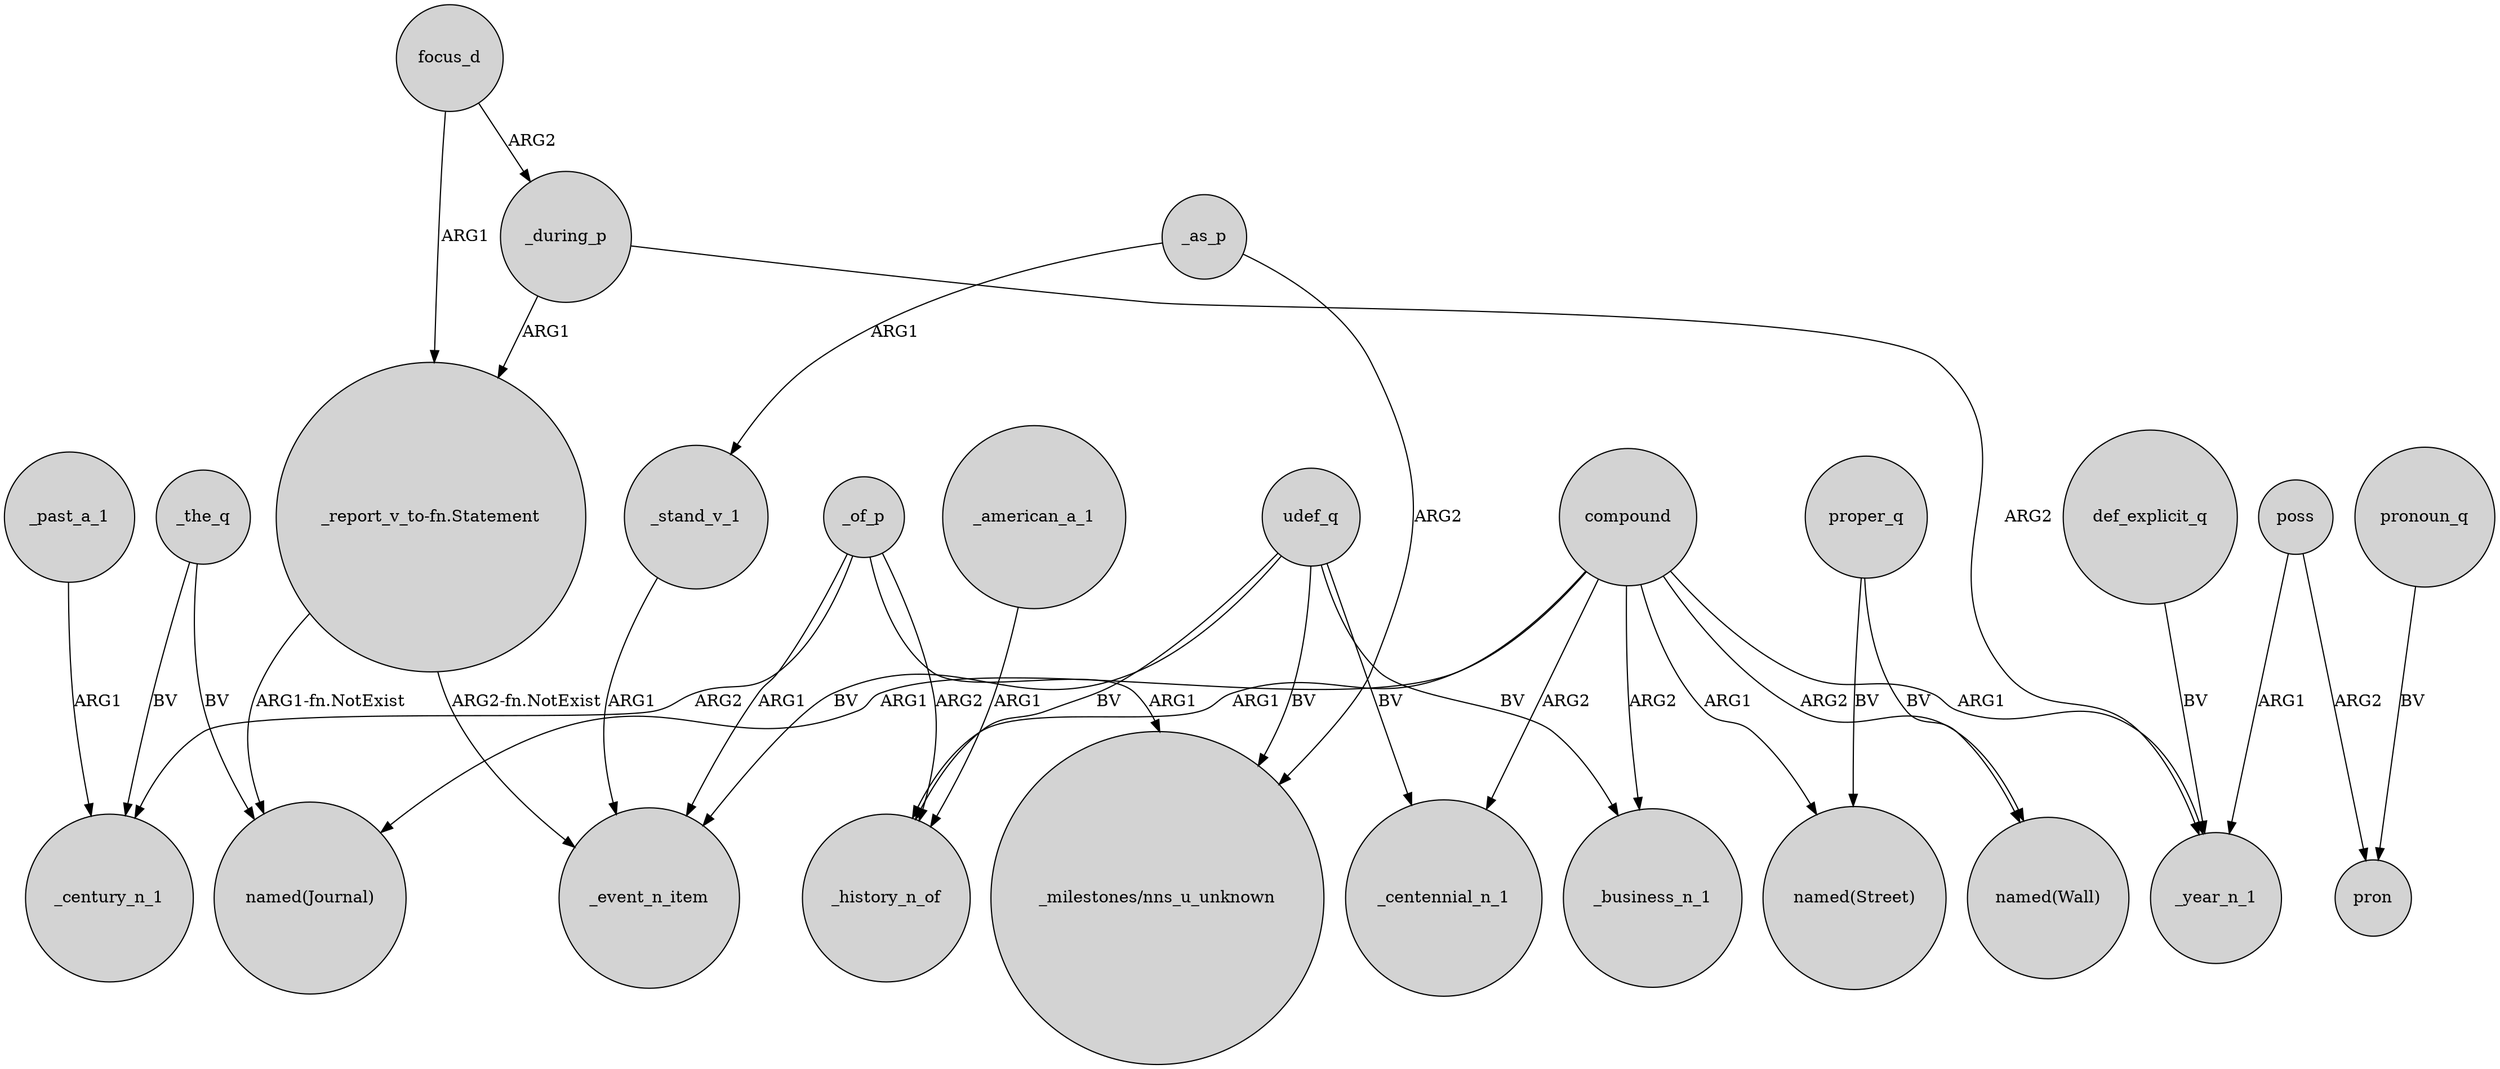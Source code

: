 digraph {
	node [shape=circle style=filled]
	focus_d -> _during_p [label=ARG2]
	_as_p -> _stand_v_1 [label=ARG1]
	_american_a_1 -> _history_n_of [label=ARG1]
	focus_d -> "_report_v_to-fn.Statement" [label=ARG1]
	compound -> "named(Journal)" [label=ARG1]
	compound -> _history_n_of [label=ARG1]
	poss -> pron [label=ARG2]
	udef_q -> _history_n_of [label=BV]
	compound -> "named(Street)" [label=ARG1]
	proper_q -> "named(Wall)" [label=BV]
	_the_q -> "named(Journal)" [label=BV]
	udef_q -> "_milestones/nns_u_unknown" [label=BV]
	_of_p -> "_milestones/nns_u_unknown" [label=ARG1]
	poss -> _year_n_1 [label=ARG1]
	_of_p -> _event_n_item [label=ARG1]
	proper_q -> "named(Street)" [label=BV]
	_of_p -> _century_n_1 [label=ARG2]
	"_report_v_to-fn.Statement" -> _event_n_item [label="ARG2-fn.NotExist"]
	pronoun_q -> pron [label=BV]
	udef_q -> _centennial_n_1 [label=BV]
	compound -> "named(Wall)" [label=ARG2]
	_during_p -> _year_n_1 [label=ARG2]
	_as_p -> "_milestones/nns_u_unknown" [label=ARG2]
	compound -> _centennial_n_1 [label=ARG2]
	_during_p -> "_report_v_to-fn.Statement" [label=ARG1]
	compound -> _business_n_1 [label=ARG2]
	_the_q -> _century_n_1 [label=BV]
	udef_q -> _business_n_1 [label=BV]
	_of_p -> _history_n_of [label=ARG2]
	_past_a_1 -> _century_n_1 [label=ARG1]
	compound -> _year_n_1 [label=ARG1]
	"_report_v_to-fn.Statement" -> "named(Journal)" [label="ARG1-fn.NotExist"]
	udef_q -> _event_n_item [label=BV]
	def_explicit_q -> _year_n_1 [label=BV]
	_stand_v_1 -> _event_n_item [label=ARG1]
}

